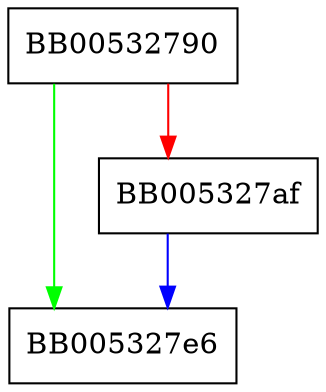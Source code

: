 digraph BIO_printf {
  node [shape="box"];
  graph [splines=ortho];
  BB00532790 -> BB005327e6 [color="green"];
  BB00532790 -> BB005327af [color="red"];
  BB005327af -> BB005327e6 [color="blue"];
}